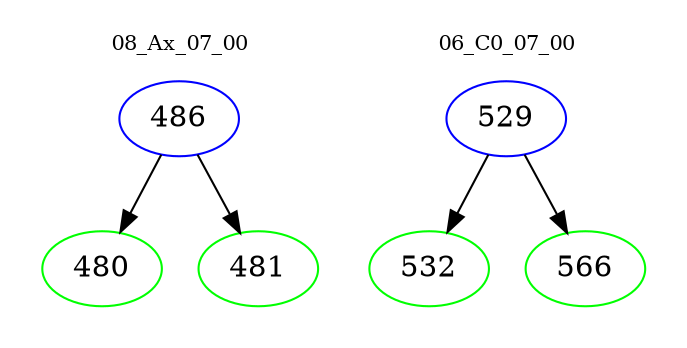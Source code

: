 digraph{
subgraph cluster_0 {
color = white
label = "08_Ax_07_00";
fontsize=10;
T0_486 [label="486", color="blue"]
T0_486 -> T0_480 [color="black"]
T0_480 [label="480", color="green"]
T0_486 -> T0_481 [color="black"]
T0_481 [label="481", color="green"]
}
subgraph cluster_1 {
color = white
label = "06_C0_07_00";
fontsize=10;
T1_529 [label="529", color="blue"]
T1_529 -> T1_532 [color="black"]
T1_532 [label="532", color="green"]
T1_529 -> T1_566 [color="black"]
T1_566 [label="566", color="green"]
}
}
